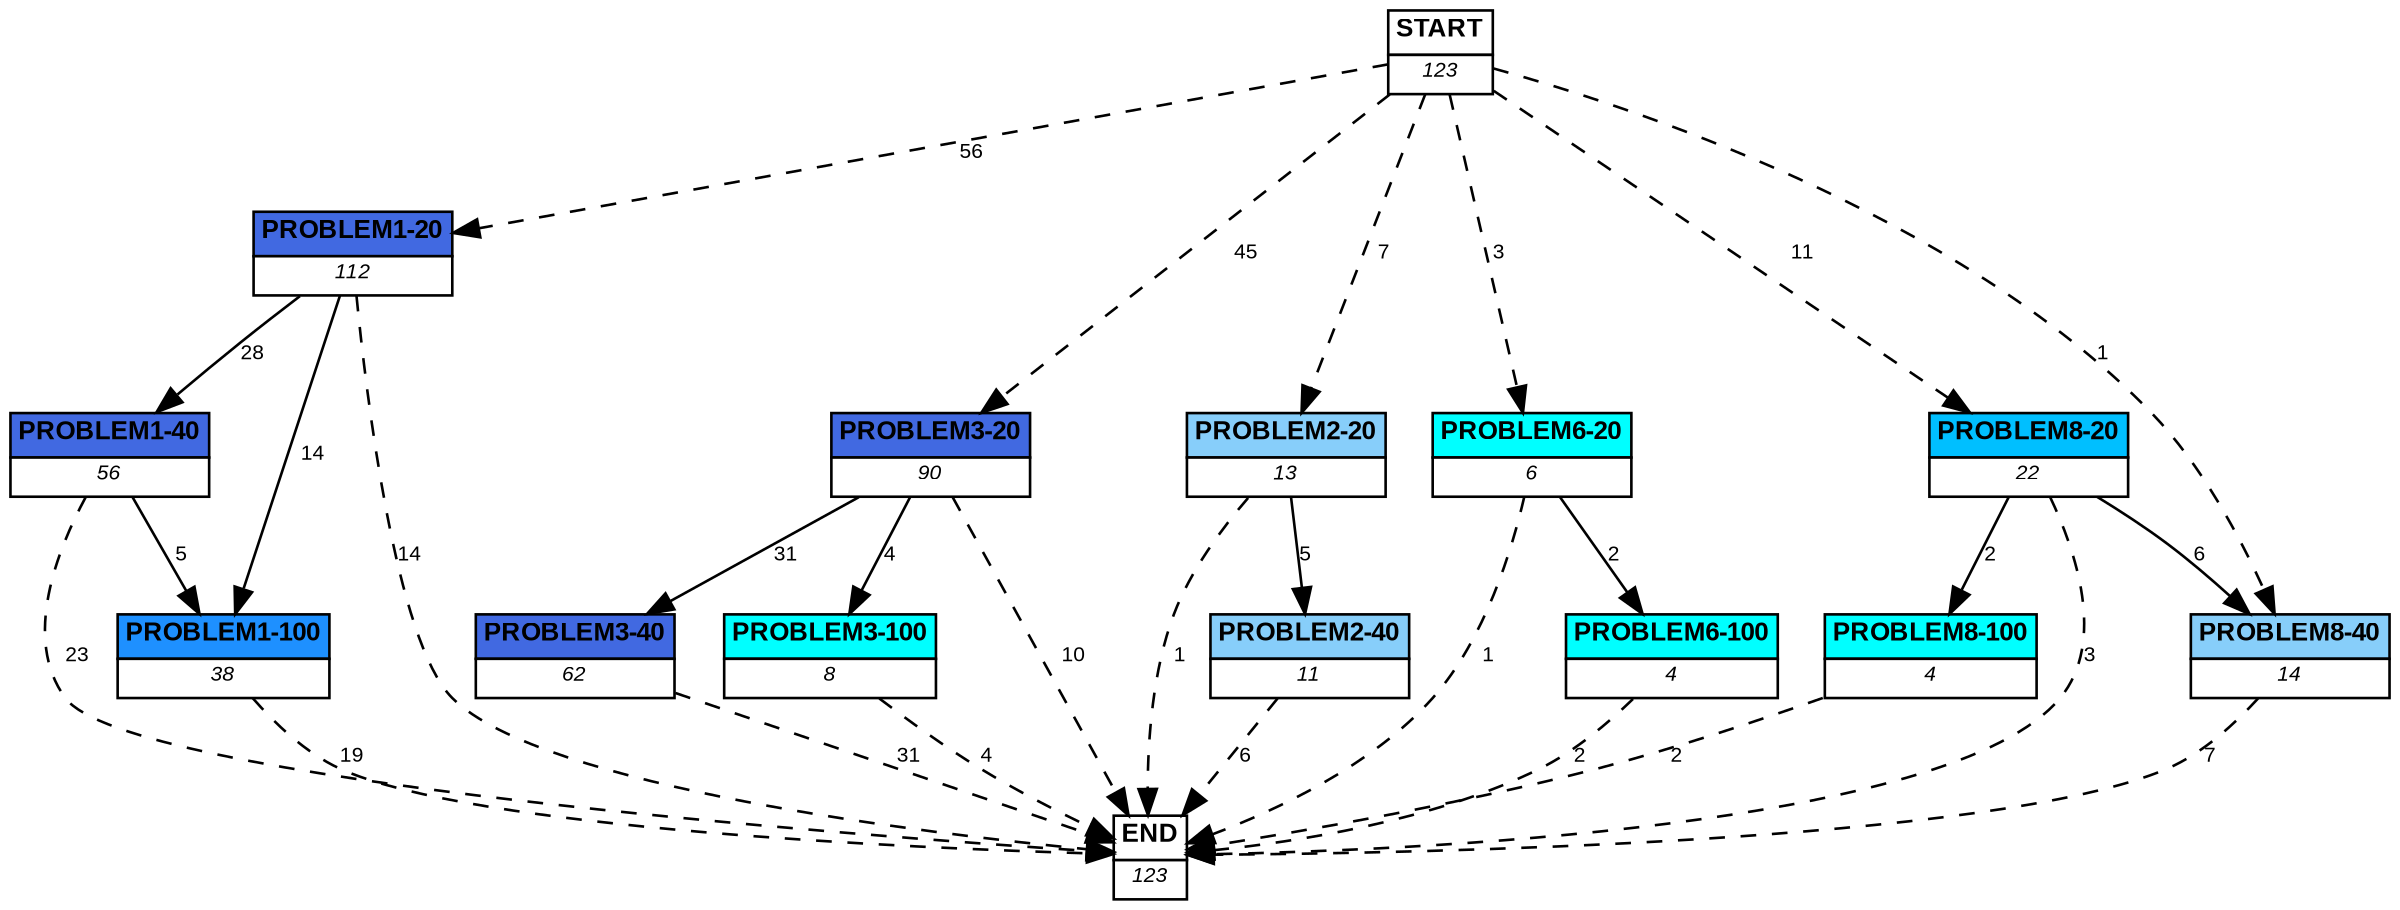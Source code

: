 digraph graphname {
	dpi = 150
	size="16,11!";
	margin = 0;
"PROBLEM1-20" [shape=plain, label=<<table border="0" cellborder="1" cellspacing="0"><tr><td bgcolor="royalblue"><FONT face="Arial" POINT-SIZE="10"><b>PROBLEM1-20</b></FONT></td></tr><tr><td bgcolor="white"><FONT face="Arial" POINT-SIZE="8"><i>112</i></FONT></td></tr></table>>]
"PROBLEM1-40" [shape=plain, label=<<table border="0" cellborder="1" cellspacing="0"><tr><td bgcolor="royalblue"><FONT face="Arial" POINT-SIZE="10"><b>PROBLEM1-40</b></FONT></td></tr><tr><td bgcolor="white"><FONT face="Arial" POINT-SIZE="8"><i>56</i></FONT></td></tr></table>>]
"PROBLEM1-100" [shape=plain, label=<<table border="0" cellborder="1" cellspacing="0"><tr><td bgcolor="dodgerblue"><FONT face="Arial" POINT-SIZE="10"><b>PROBLEM1-100</b></FONT></td></tr><tr><td bgcolor="white"><FONT face="Arial" POINT-SIZE="8"><i>38</i></FONT></td></tr></table>>]
"PROBLEM3-20" [shape=plain, label=<<table border="0" cellborder="1" cellspacing="0"><tr><td bgcolor="royalblue"><FONT face="Arial" POINT-SIZE="10"><b>PROBLEM3-20</b></FONT></td></tr><tr><td bgcolor="white"><FONT face="Arial" POINT-SIZE="8"><i>90</i></FONT></td></tr></table>>]
"PROBLEM3-40" [shape=plain, label=<<table border="0" cellborder="1" cellspacing="0"><tr><td bgcolor="royalblue"><FONT face="Arial" POINT-SIZE="10"><b>PROBLEM3-40</b></FONT></td></tr><tr><td bgcolor="white"><FONT face="Arial" POINT-SIZE="8"><i>62</i></FONT></td></tr></table>>]
"PROBLEM2-20" [shape=plain, label=<<table border="0" cellborder="1" cellspacing="0"><tr><td bgcolor="lightskyblue"><FONT face="Arial" POINT-SIZE="10"><b>PROBLEM2-20</b></FONT></td></tr><tr><td bgcolor="white"><FONT face="Arial" POINT-SIZE="8"><i>13</i></FONT></td></tr></table>>]
"PROBLEM2-40" [shape=plain, label=<<table border="0" cellborder="1" cellspacing="0"><tr><td bgcolor="lightskyblue"><FONT face="Arial" POINT-SIZE="10"><b>PROBLEM2-40</b></FONT></td></tr><tr><td bgcolor="white"><FONT face="Arial" POINT-SIZE="8"><i>11</i></FONT></td></tr></table>>]
"PROBLEM3-100" [shape=plain, label=<<table border="0" cellborder="1" cellspacing="0"><tr><td bgcolor="aqua"><FONT face="Arial" POINT-SIZE="10"><b>PROBLEM3-100</b></FONT></td></tr><tr><td bgcolor="white"><FONT face="Arial" POINT-SIZE="8"><i>8</i></FONT></td></tr></table>>]
"PROBLEM6-20" [shape=plain, label=<<table border="0" cellborder="1" cellspacing="0"><tr><td bgcolor="aqua"><FONT face="Arial" POINT-SIZE="10"><b>PROBLEM6-20</b></FONT></td></tr><tr><td bgcolor="white"><FONT face="Arial" POINT-SIZE="8"><i>6</i></FONT></td></tr></table>>]
"PROBLEM6-100" [shape=plain, label=<<table border="0" cellborder="1" cellspacing="0"><tr><td bgcolor="aqua"><FONT face="Arial" POINT-SIZE="10"><b>PROBLEM6-100</b></FONT></td></tr><tr><td bgcolor="white"><FONT face="Arial" POINT-SIZE="8"><i>4</i></FONT></td></tr></table>>]
"PROBLEM8-20" [shape=plain, label=<<table border="0" cellborder="1" cellspacing="0"><tr><td bgcolor="deepskyblue"><FONT face="Arial" POINT-SIZE="10"><b>PROBLEM8-20</b></FONT></td></tr><tr><td bgcolor="white"><FONT face="Arial" POINT-SIZE="8"><i>22</i></FONT></td></tr></table>>]
"PROBLEM8-40" [shape=plain, label=<<table border="0" cellborder="1" cellspacing="0"><tr><td bgcolor="lightskyblue"><FONT face="Arial" POINT-SIZE="10"><b>PROBLEM8-40</b></FONT></td></tr><tr><td bgcolor="white"><FONT face="Arial" POINT-SIZE="8"><i>14</i></FONT></td></tr></table>>]
"PROBLEM8-100" [shape=plain, label=<<table border="0" cellborder="1" cellspacing="0"><tr><td bgcolor="aqua"><FONT face="Arial" POINT-SIZE="10"><b>PROBLEM8-100</b></FONT></td></tr><tr><td bgcolor="white"><FONT face="Arial" POINT-SIZE="8"><i>4</i></FONT></td></tr></table>>]
"START" [shape=plain, label=<<table border="0" cellborder="1" cellspacing="0"><tr><td bgcolor="white"><FONT face="Arial" POINT-SIZE="10"><b>START</b></FONT></td></tr><tr><td bgcolor="white"><FONT face="Arial" POINT-SIZE="8"><i>123</i></FONT></td></tr></table>>]
"END" [shape=plain, label=<<table border="0" cellborder="1" cellspacing="0"><tr><td bgcolor="white"><FONT face="Arial" POINT-SIZE="10"><b>END</b></FONT></td></tr><tr><td bgcolor="white"><FONT face="Arial" POINT-SIZE="8"><i>123</i></FONT></td></tr></table>>]
"PROBLEM1-20" -> "PROBLEM1-40" [ label ="28" labelfloat=false fontname="Arial" fontsize=8]
"PROBLEM1-20" -> "PROBLEM1-100" [ label ="14" labelfloat=false fontname="Arial" fontsize=8]
"PROBLEM1-20" -> "END" [ style = dashed label ="14" labelfloat=false fontname="Arial" fontsize=8]
"PROBLEM1-40" -> "PROBLEM1-100" [ label ="5" labelfloat=false fontname="Arial" fontsize=8]
"PROBLEM1-40" -> "END" [ style = dashed label ="23" labelfloat=false fontname="Arial" fontsize=8]
"PROBLEM1-100" -> "END" [ style = dashed label ="19" labelfloat=false fontname="Arial" fontsize=8]
"PROBLEM3-20" -> "PROBLEM3-40" [ label ="31" labelfloat=false fontname="Arial" fontsize=8]
"PROBLEM3-20" -> "PROBLEM3-100" [ label ="4" labelfloat=false fontname="Arial" fontsize=8]
"PROBLEM3-20" -> "END" [ style = dashed label ="10" labelfloat=false fontname="Arial" fontsize=8]
"PROBLEM3-40" -> "END" [ style = dashed label ="31" labelfloat=false fontname="Arial" fontsize=8]
"PROBLEM2-20" -> "PROBLEM2-40" [ label ="5" labelfloat=false fontname="Arial" fontsize=8]
"PROBLEM2-20" -> "END" [ style = dashed label ="1" labelfloat=false fontname="Arial" fontsize=8]
"PROBLEM2-40" -> "END" [ style = dashed label ="6" labelfloat=false fontname="Arial" fontsize=8]
"PROBLEM3-100" -> "END" [ style = dashed label ="4" labelfloat=false fontname="Arial" fontsize=8]
"PROBLEM6-20" -> "PROBLEM6-100" [ label ="2" labelfloat=false fontname="Arial" fontsize=8]
"PROBLEM6-20" -> "END" [ style = dashed label ="1" labelfloat=false fontname="Arial" fontsize=8]
"PROBLEM6-100" -> "END" [ style = dashed label ="2" labelfloat=false fontname="Arial" fontsize=8]
"PROBLEM8-20" -> "PROBLEM8-40" [ label ="6" labelfloat=false fontname="Arial" fontsize=8]
"PROBLEM8-20" -> "PROBLEM8-100" [ label ="2" labelfloat=false fontname="Arial" fontsize=8]
"PROBLEM8-20" -> "END" [ style = dashed label ="3" labelfloat=false fontname="Arial" fontsize=8]
"PROBLEM8-40" -> "END" [ style = dashed label ="7" labelfloat=false fontname="Arial" fontsize=8]
"PROBLEM8-100" -> "END" [ style = dashed label ="2" labelfloat=false fontname="Arial" fontsize=8]
"START" -> "PROBLEM1-20" [ style = dashed label ="56" labelfloat=false fontname="Arial" fontsize=8]
"START" -> "PROBLEM3-20" [ style = dashed label ="45" labelfloat=false fontname="Arial" fontsize=8]
"START" -> "PROBLEM2-20" [ style = dashed label ="7" labelfloat=false fontname="Arial" fontsize=8]
"START" -> "PROBLEM6-20" [ style = dashed label ="3" labelfloat=false fontname="Arial" fontsize=8]
"START" -> "PROBLEM8-20" [ style = dashed label ="11" labelfloat=false fontname="Arial" fontsize=8]
"START" -> "PROBLEM8-40" [ style = dashed label ="1" labelfloat=false fontname="Arial" fontsize=8]
}